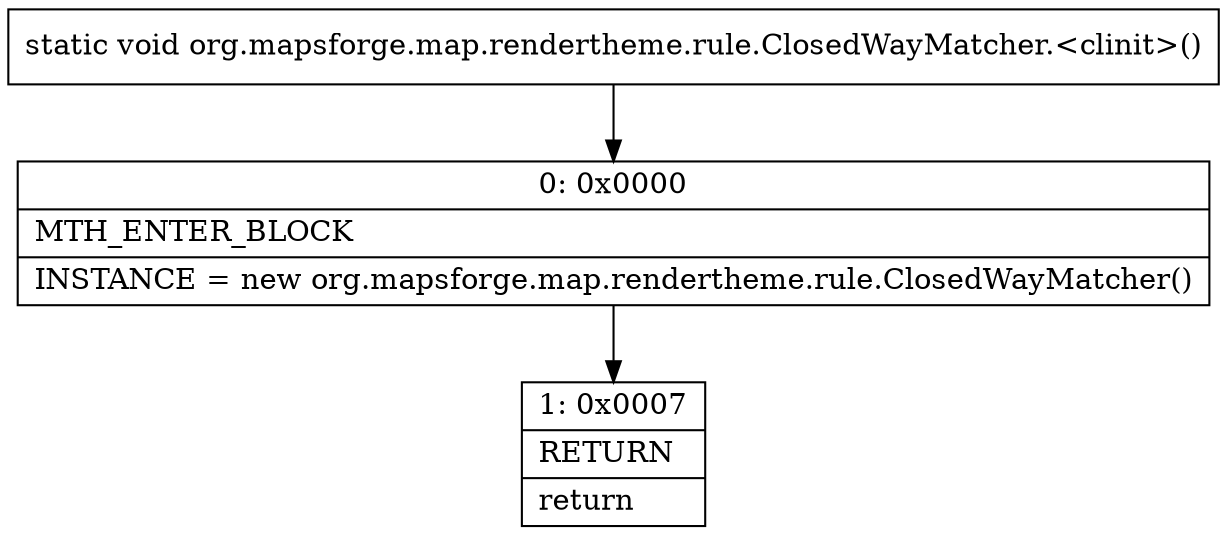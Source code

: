 digraph "CFG fororg.mapsforge.map.rendertheme.rule.ClosedWayMatcher.\<clinit\>()V" {
Node_0 [shape=record,label="{0\:\ 0x0000|MTH_ENTER_BLOCK\l|INSTANCE = new org.mapsforge.map.rendertheme.rule.ClosedWayMatcher()\l}"];
Node_1 [shape=record,label="{1\:\ 0x0007|RETURN\l|return\l}"];
MethodNode[shape=record,label="{static void org.mapsforge.map.rendertheme.rule.ClosedWayMatcher.\<clinit\>() }"];
MethodNode -> Node_0;
Node_0 -> Node_1;
}

